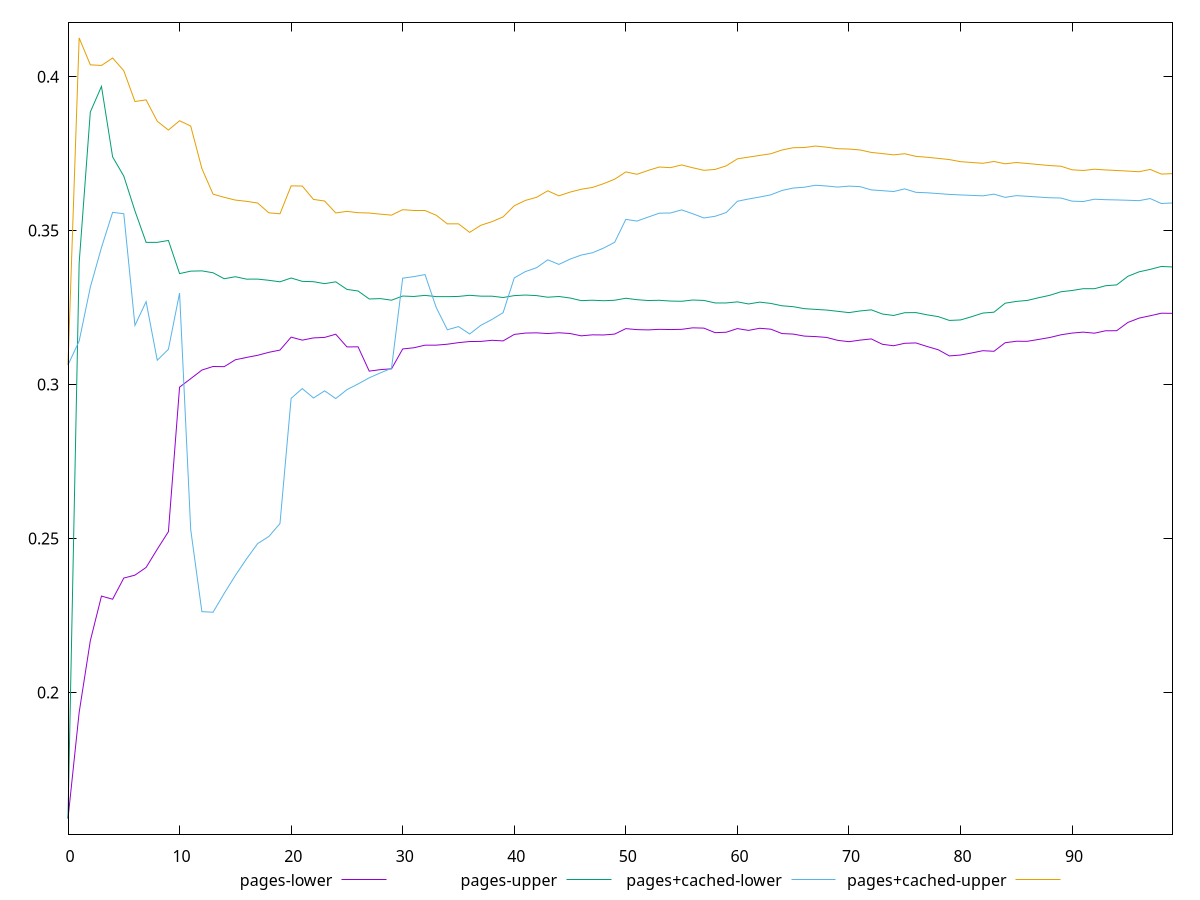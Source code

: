 reset

$pagesLower <<EOF
0 0.1590342793453356
1 0.1934995404943048
2 0.2167759580028003
3 0.23128058947131436
4 0.2302580605415485
5 0.2371357498474534
6 0.2380865171306554
7 0.24059146610971482
8 0.2465068032308525
9 0.25220248751073343
10 0.29914710258845767
11 0.3019094933632234
12 0.30468934176405016
13 0.30585305871107743
14 0.3057949748747856
15 0.3080377934898675
16 0.3087921875003235
17 0.3094896722906718
18 0.31045598579181444
19 0.31118460006986015
20 0.31538714605447005
21 0.3144102679608175
22 0.3151331894048405
23 0.3152996599953688
24 0.31633109120972913
25 0.3122180342098588
26 0.3122353708615103
27 0.30434858016258737
28 0.3048316536208003
29 0.3050980182266739
30 0.3115526082177336
31 0.31193487939990666
32 0.31277426635693706
33 0.3127831686022589
34 0.3130870506612408
35 0.31359876284143434
36 0.3139589693867268
37 0.3139923321485309
38 0.31436477670196084
39 0.314163708093533
40 0.31626941341395465
41 0.31670481196923533
42 0.31678607350487653
43 0.3165425452737826
44 0.3168115341817772
45 0.31656178825468156
46 0.3158106514650231
47 0.31613071840614493
48 0.3160924191149586
49 0.31637809397903527
50 0.3181491637699856
51 0.31782814058261044
52 0.31773906371100663
53 0.3179228747054759
54 0.31785220773152073
55 0.3179202149207414
56 0.3184114566885479
57 0.31831516232896717
58 0.3168398425676122
59 0.3169794526638092
60 0.3181643305277027
61 0.3175784281421555
62 0.3182645748122122
63 0.31797354516588394
64 0.3165479912788564
65 0.31637934049572264
66 0.3157239795597127
67 0.3155699853113166
68 0.3152898103598098
69 0.31434047337075416
70 0.3139115501857417
71 0.3144173529597033
72 0.31480879550688406
73 0.3130634121997779
74 0.31258893464824705
75 0.3133890639689836
76 0.3135057111534114
77 0.3123517334194924
78 0.3112919168190786
79 0.3092892655312467
80 0.3095724031807267
81 0.3102440797302917
82 0.3109847745099082
83 0.3107900033549867
84 0.3135693446930477
85 0.31404875803112164
86 0.3140419058074003
87 0.31464442345343985
88 0.3152682474252381
89 0.3161442783046689
90 0.31670597866652084
91 0.31701363078810585
92 0.3166695050137849
93 0.31744953035718254
94 0.3174798937619919
95 0.32016115198742673
96 0.32156162098634844
97 0.32233158675140056
98 0.3231610503398547
99 0.3231146739689047
EOF

$pagesUpper <<EOF
0 0.1590342793453356
1 0.3394773453349004
2 0.3884985829901318
3 0.3968323296881928
4 0.37392357506751117
5 0.36768682083112386
6 0.35639146555203605
7 0.3461780277561435
8 0.34617377591734144
9 0.3467844746052768
10 0.3360245223021935
11 0.33682140603819416
12 0.3369133588313613
13 0.3362917261292205
14 0.3343554454825781
15 0.3350068701408391
16 0.33422414836649067
17 0.3342326380316255
18 0.33384742306847714
19 0.3333588847490013
20 0.3345947176894116
21 0.3335052944809124
22 0.3333993427639613
23 0.3327604067226144
24 0.33335472312656445
25 0.3308971384128821
26 0.3303699758282589
27 0.3277781573561127
28 0.3278981631501741
29 0.327388114055659
30 0.3287332852595744
31 0.3285970000397483
32 0.3289488326423413
33 0.32855142407557586
34 0.3285322127020572
35 0.32860909035652414
36 0.32897600709216196
37 0.32870450600863804
38 0.3286887870454611
39 0.32825913158568565
40 0.328870632461414
41 0.32905982970029274
42 0.3288732443152721
43 0.3283536652855304
44 0.32858991912413316
45 0.328096228240452
46 0.32724536064310017
47 0.32738283169498217
48 0.3272122416462095
49 0.3273685482372747
50 0.328013070152821
51 0.3275516310476383
52 0.3272803286742532
53 0.3273563121171352
54 0.32710676167934943
55 0.3270350603248402
56 0.3274467813103252
57 0.32730467920234385
58 0.32649622917076027
59 0.32649383617365646
60 0.3268437503128269
61 0.32616203331437293
62 0.3267623921874014
63 0.32633569557520703
64 0.32556967120302255
65 0.3252808353021704
66 0.3246381997968501
67 0.32440025011052415
68 0.32418330020264047
69 0.32376998730925816
70 0.32335101783619735
71 0.3238925596080412
72 0.32425514749174994
73 0.3228931936726063
74 0.3224233892726525
75 0.32332110188350494
76 0.323361141599958
77 0.3226334315021525
78 0.3220561163692615
79 0.3208140735526289
80 0.3209713441091932
81 0.3220306792188152
82 0.32320537878958383
83 0.3234923796445865
84 0.3264090830514617
85 0.32698609457601535
86 0.32732255398396626
87 0.32818447314684546
88 0.32897368007409306
89 0.3301243543015639
90 0.3305375605622509
91 0.33112149605442054
92 0.3311145583417703
93 0.33207916324876624
94 0.3323599743194854
95 0.3351447349696752
96 0.3365942586465339
97 0.3373886824189953
98 0.3383477782705801
99 0.33818054896132754
EOF

$pagesCachedLower <<EOF
0 0.3063569982587131
1 0.31411881316383883
2 0.3315945509291603
3 0.3444902956421996
4 0.3559212665292404
5 0.355471423744474
6 0.3191882132635024
7 0.32691762769183086
8 0.30788111449638783
9 0.3114591446409903
10 0.3297219197886491
11 0.25285584086419693
12 0.2262227299917221
13 0.22602955617152382
14 0.23215162923746457
15 0.2379738702135929
16 0.2433472770983345
17 0.2483442827649895
18 0.25062983387197296
19 0.2548441587016986
20 0.2955202928872957
21 0.2986809140872416
22 0.2956203575053097
23 0.297942971960697
24 0.2954465038838724
25 0.2983239083035916
26 0.30018345559776227
27 0.3021872464552001
28 0.30377928725335884
29 0.30529428025351185
30 0.3345407584834413
31 0.3350444639262436
32 0.3357049684884877
33 0.32506545708058326
34 0.3177843653070587
35 0.31880662328211
36 0.31641082304304896
37 0.31921177613389357
38 0.3211423852394284
39 0.3233439501109349
40 0.33461289555531254
41 0.33669224622036753
42 0.33793383882406147
43 0.3404966148495037
44 0.33900978316710645
45 0.3407236684991272
46 0.34204320598203447
47 0.34278231047609675
48 0.34430239015336667
49 0.3462029517937027
50 0.35363887981024056
51 0.3530822702583263
52 0.35437936094451145
53 0.3556479537958277
54 0.3557044511584966
55 0.3567191543605299
56 0.35546521581036067
57 0.3540883494372342
58 0.3546433000244098
59 0.35585103139676455
60 0.3595200243235878
61 0.3602590894269009
62 0.36089417838761834
63 0.3616106260202281
64 0.36302269797413045
65 0.36381551936134576
66 0.364083931199162
67 0.364720281306063
68 0.3644767695075288
69 0.3641226549955547
70 0.36443961229335925
71 0.36426337702129524
72 0.3632107282104222
73 0.36295999882907554
74 0.3626840703379912
75 0.36354194947667895
76 0.36242207128366494
77 0.36227342377540167
78 0.3620185628489411
79 0.36174489364595586
80 0.3615744563728358
81 0.36142371328081985
82 0.3612789479517226
83 0.36183066311243933
84 0.36079356876792246
85 0.36134076480168775
86 0.3611357838908667
87 0.3608853696947672
88 0.3606609521998758
89 0.3605681779882828
90 0.3595525755061111
91 0.35943633082075677
92 0.3601870578785271
93 0.3600289128624483
94 0.359950465125801
95 0.35984388151578617
96 0.3597166597197636
97 0.3603974110784261
98 0.35879236759212535
99 0.3589663782758954
EOF

$pagesCachedUpper <<EOF
0 0.3063569982587131
1 0.41257658650310747
2 0.4038356873979891
3 0.4036353153419159
4 0.4060464261332819
5 0.4019225266853798
6 0.3919177116072819
7 0.3924543730111796
8 0.3855092064577072
9 0.38264236655395417
10 0.38567708836421805
11 0.38393098598138803
12 0.37014441645302243
13 0.3618438123250138
14 0.36079041761187547
15 0.35990501034300443
16 0.3595017749811027
17 0.3589358183328
18 0.35576621431521255
19 0.3554438286929588
20 0.36452214372393715
21 0.3644661042923981
22 0.360119253461446
23 0.3596010021862605
24 0.35572804186091467
25 0.35623208929651334
26 0.35580715264049156
27 0.3557012890311243
28 0.35533236163472176
29 0.3550109883617854
30 0.3567834050082274
31 0.3565269306709959
32 0.3565082259381695
33 0.3549852196213968
34 0.35217576199664696
35 0.3521912919732973
36 0.34941315193687256
37 0.35171651857875624
38 0.35288789418085964
39 0.35444598755341444
40 0.35806285700252277
41 0.35979764199936615
42 0.3608010162064176
43 0.36292079839638264
44 0.36127692541883566
45 0.3624916801496209
46 0.36341591490971975
47 0.36400661810374135
48 0.36522488123028646
49 0.36669156866824076
50 0.36905379659840265
51 0.3682821166046937
52 0.3695306063445762
53 0.3706436689136827
54 0.37043184995753253
55 0.37132004836985966
56 0.37040209307574384
57 0.3695683269172465
58 0.36986399111401536
59 0.37102027222529543
60 0.3732959889165926
61 0.3738572182043727
62 0.3744090870306848
63 0.3749593395655363
64 0.37617258177546553
65 0.37690755413956695
66 0.376973345492105
67 0.37745467487651024
68 0.3770748138642938
69 0.37658563499941217
70 0.3764806804914929
71 0.37618224258924154
72 0.3753823472714859
73 0.3750039021888733
74 0.3745925529227194
75 0.3749566651272296
76 0.37409772364385313
77 0.3738162663637224
78 0.37344504790460464
79 0.3730627254625768
80 0.3723788968680968
81 0.37211361802002435
82 0.3718498501274419
83 0.3724417010762843
84 0.37168832992973466
85 0.37210336246813136
86 0.3717902640782535
87 0.3714454360739748
88 0.3711147549204866
89 0.3709070531954948
90 0.36973074751517176
91 0.3695172475110867
92 0.3699305666341236
93 0.36969062296858457
94 0.36952032924641887
95 0.3693183709553237
96 0.36910956047084015
97 0.3698607683345982
98 0.3683483595146971
99 0.3684973167047765
EOF

set key outside below
set xrange [0:99]
set yrange [0.15396343320218014:0.4176474326462629]
set trange [0.15396343320218014:0.4176474326462629]
set terminal svg size 640, 560 enhanced background rgb 'white'
set output "reprap/meta/scoreEstimate/comparison/sorted/0_vs_1.svg"

plot $pagesLower title "pages-lower" with line, \
     $pagesUpper title "pages-upper" with line, \
     $pagesCachedLower title "pages+cached-lower" with line, \
     $pagesCachedUpper title "pages+cached-upper" with line

reset
